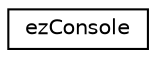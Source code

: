 digraph "Graphical Class Hierarchy"
{
 // LATEX_PDF_SIZE
  edge [fontname="Helvetica",fontsize="10",labelfontname="Helvetica",labelfontsize="10"];
  node [fontname="Helvetica",fontsize="10",shape=record];
  rankdir="LR";
  Node0 [label="ezConsole",height=0.2,width=0.4,color="black", fillcolor="white", style="filled",URL="$d2/d7e/classez_console.htm",tooltip="A Quake-style console for in-game configuration of ezCVar and ezConsoleFunction."];
}
